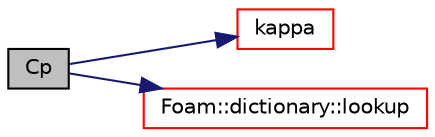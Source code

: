 digraph "Cp"
{
  bgcolor="transparent";
  edge [fontname="Helvetica",fontsize="10",labelfontname="Helvetica",labelfontsize="10"];
  node [fontname="Helvetica",fontsize="10",shape=record];
  rankdir="LR";
  Node924 [label="Cp",height=0.2,width=0.4,color="black", fillcolor="grey75", style="filled", fontcolor="black"];
  Node924 -> Node925 [color="midnightblue",fontsize="10",style="solid",fontname="Helvetica"];
  Node925 [label="kappa",height=0.2,width=0.4,color="red",URL="$a30129.html#a2b919c61cb95af34db6fa7946be5ad2d",tooltip="Return thermal conductivity [W/m/K]. "];
  Node924 -> Node934 [color="midnightblue",fontsize="10",style="solid",fontname="Helvetica"];
  Node934 [label="Foam::dictionary::lookup",height=0.2,width=0.4,color="red",URL="$a27129.html#a6a0727fa523e48977e27348663def509",tooltip="Find and return an entry data stream. "];
}

